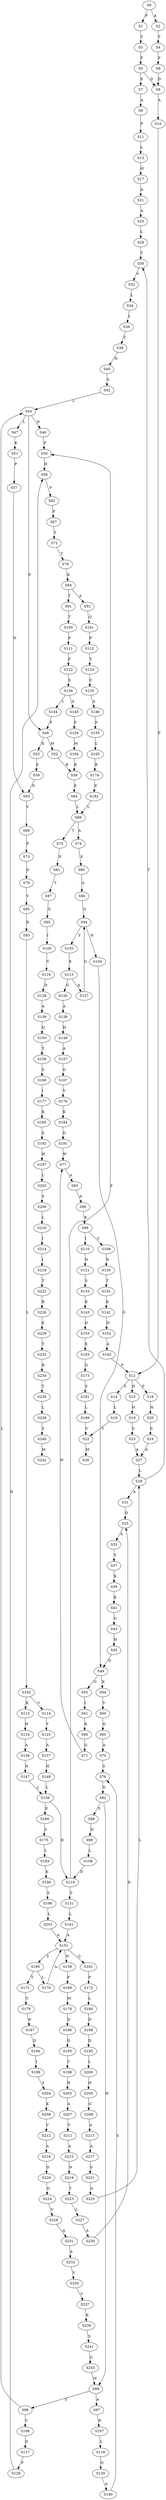 strict digraph  {
	S0 -> S1 [ label = P ];
	S0 -> S2 [ label = A ];
	S1 -> S3 [ label = T ];
	S2 -> S4 [ label = T ];
	S3 -> S5 [ label = F ];
	S4 -> S6 [ label = F ];
	S5 -> S7 [ label = E ];
	S5 -> S8 [ label = D ];
	S6 -> S8 [ label = D ];
	S7 -> S9 [ label = A ];
	S8 -> S10 [ label = A ];
	S9 -> S11 [ label = P ];
	S10 -> S12 [ label = P ];
	S11 -> S13 [ label = L ];
	S12 -> S14 [ label = S ];
	S12 -> S15 [ label = H ];
	S12 -> S16 [ label = F ];
	S13 -> S17 [ label = H ];
	S14 -> S18 [ label = L ];
	S15 -> S19 [ label = H ];
	S16 -> S20 [ label = H ];
	S17 -> S21 [ label = A ];
	S18 -> S22 [ label = V ];
	S19 -> S23 [ label = S ];
	S20 -> S24 [ label = S ];
	S21 -> S25 [ label = A ];
	S22 -> S26 [ label = M ];
	S23 -> S27 [ label = A ];
	S24 -> S27 [ label = A ];
	S25 -> S28 [ label = L ];
	S27 -> S29 [ label = L ];
	S28 -> S30 [ label = T ];
	S29 -> S31 [ label = A ];
	S29 -> S30 [ label = T ];
	S30 -> S32 [ label = V ];
	S31 -> S33 [ label = D ];
	S32 -> S34 [ label = L ];
	S33 -> S35 [ label = A ];
	S34 -> S36 [ label = L ];
	S35 -> S37 [ label = V ];
	S36 -> S38 [ label = C ];
	S37 -> S39 [ label = K ];
	S38 -> S40 [ label = H ];
	S39 -> S41 [ label = K ];
	S40 -> S42 [ label = S ];
	S41 -> S43 [ label = G ];
	S42 -> S44 [ label = L ];
	S43 -> S45 [ label = H ];
	S44 -> S46 [ label = D ];
	S44 -> S47 [ label = L ];
	S44 -> S48 [ label = F ];
	S45 -> S49 [ label = G ];
	S46 -> S50 [ label = F ];
	S47 -> S51 [ label = K ];
	S48 -> S52 [ label = M ];
	S48 -> S53 [ label = K ];
	S49 -> S54 [ label = K ];
	S49 -> S55 [ label = G ];
	S50 -> S56 [ label = H ];
	S51 -> S57 [ label = F ];
	S52 -> S58 [ label = R ];
	S53 -> S59 [ label = F ];
	S54 -> S60 [ label = V ];
	S55 -> S61 [ label = I ];
	S56 -> S62 [ label = P ];
	S57 -> S63 [ label = N ];
	S58 -> S64 [ label = E ];
	S59 -> S63 [ label = N ];
	S60 -> S65 [ label = Q ];
	S61 -> S66 [ label = K ];
	S62 -> S67 [ label = F ];
	S63 -> S68 [ label = V ];
	S64 -> S69 [ label = L ];
	S65 -> S70 [ label = A ];
	S66 -> S71 [ label = G ];
	S67 -> S72 [ label = Y ];
	S68 -> S73 [ label = P ];
	S69 -> S74 [ label = A ];
	S69 -> S75 [ label = T ];
	S70 -> S76 [ label = S ];
	S71 -> S77 [ label = W ];
	S72 -> S78 [ label = T ];
	S73 -> S79 [ label = D ];
	S74 -> S80 [ label = E ];
	S75 -> S81 [ label = E ];
	S76 -> S82 [ label = G ];
	S77 -> S83 [ label = A ];
	S78 -> S84 [ label = K ];
	S79 -> S85 [ label = V ];
	S80 -> S86 [ label = A ];
	S81 -> S87 [ label = T ];
	S82 -> S88 [ label = H ];
	S82 -> S89 [ label = S ];
	S83 -> S90 [ label = A ];
	S84 -> S91 [ label = T ];
	S84 -> S92 [ label = A ];
	S85 -> S93 [ label = R ];
	S86 -> S94 [ label = G ];
	S87 -> S95 [ label = G ];
	S88 -> S96 [ label = S ];
	S88 -> S97 [ label = A ];
	S89 -> S98 [ label = H ];
	S90 -> S99 [ label = K ];
	S91 -> S100 [ label = T ];
	S92 -> S101 [ label = Q ];
	S93 -> S102 [ label = L ];
	S94 -> S103 [ label = Y ];
	S94 -> S104 [ label = H ];
	S95 -> S105 [ label = I ];
	S96 -> S44 [ label = L ];
	S96 -> S106 [ label = V ];
	S97 -> S107 [ label = R ];
	S98 -> S108 [ label = L ];
	S99 -> S109 [ label = V ];
	S99 -> S110 [ label = I ];
	S100 -> S111 [ label = P ];
	S101 -> S112 [ label = P ];
	S102 -> S113 [ label = K ];
	S102 -> S114 [ label = V ];
	S103 -> S115 [ label = E ];
	S104 -> S49 [ label = G ];
	S105 -> S116 [ label = V ];
	S106 -> S117 [ label = D ];
	S107 -> S118 [ label = L ];
	S108 -> S119 [ label = D ];
	S109 -> S120 [ label = N ];
	S110 -> S121 [ label = N ];
	S111 -> S122 [ label = F ];
	S112 -> S123 [ label = Y ];
	S113 -> S124 [ label = H ];
	S114 -> S125 [ label = Y ];
	S115 -> S126 [ label = G ];
	S115 -> S127 [ label = A ];
	S116 -> S128 [ label = D ];
	S117 -> S129 [ label = F ];
	S118 -> S130 [ label = Q ];
	S119 -> S131 [ label = S ];
	S119 -> S50 [ label = F ];
	S120 -> S132 [ label = T ];
	S121 -> S133 [ label = S ];
	S122 -> S134 [ label = S ];
	S123 -> S135 [ label = C ];
	S124 -> S136 [ label = A ];
	S125 -> S137 [ label = A ];
	S126 -> S138 [ label = A ];
	S127 -> S94 [ label = G ];
	S128 -> S139 [ label = A ];
	S129 -> S56 [ label = H ];
	S130 -> S140 [ label = A ];
	S131 -> S141 [ label = L ];
	S132 -> S142 [ label = K ];
	S133 -> S143 [ label = K ];
	S134 -> S144 [ label = L ];
	S134 -> S145 [ label = A ];
	S135 -> S146 [ label = S ];
	S136 -> S147 [ label = H ];
	S137 -> S148 [ label = H ];
	S138 -> S149 [ label = H ];
	S139 -> S150 [ label = Q ];
	S140 -> S76 [ label = S ];
	S141 -> S151 [ label = A ];
	S142 -> S152 [ label = D ];
	S143 -> S153 [ label = D ];
	S144 -> S48 [ label = F ];
	S145 -> S154 [ label = F ];
	S146 -> S155 [ label = F ];
	S147 -> S156 [ label = L ];
	S148 -> S156 [ label = L ];
	S149 -> S157 [ label = A ];
	S150 -> S158 [ label = T ];
	S151 -> S159 [ label = N ];
	S151 -> S160 [ label = S ];
	S151 -> S161 [ label = G ];
	S152 -> S162 [ label = A ];
	S153 -> S163 [ label = E ];
	S154 -> S164 [ label = M ];
	S155 -> S165 [ label = L ];
	S156 -> S119 [ label = D ];
	S156 -> S166 [ label = E ];
	S157 -> S167 [ label = G ];
	S158 -> S168 [ label = S ];
	S159 -> S169 [ label = P ];
	S160 -> S170 [ label = L ];
	S160 -> S171 [ label = T ];
	S161 -> S172 [ label = P ];
	S162 -> S12 [ label = P ];
	S163 -> S173 [ label = G ];
	S164 -> S58 [ label = R ];
	S165 -> S174 [ label = R ];
	S166 -> S175 [ label = S ];
	S167 -> S176 [ label = V ];
	S168 -> S177 [ label = I ];
	S169 -> S178 [ label = M ];
	S170 -> S151 [ label = A ];
	S171 -> S179 [ label = V ];
	S172 -> S180 [ label = L ];
	S173 -> S181 [ label = S ];
	S174 -> S182 [ label = E ];
	S175 -> S183 [ label = L ];
	S176 -> S184 [ label = K ];
	S177 -> S185 [ label = K ];
	S178 -> S186 [ label = D ];
	S179 -> S187 [ label = N ];
	S180 -> S188 [ label = D ];
	S181 -> S189 [ label = L ];
	S182 -> S69 [ label = L ];
	S183 -> S190 [ label = K ];
	S184 -> S191 [ label = G ];
	S185 -> S192 [ label = S ];
	S186 -> S193 [ label = D ];
	S187 -> S194 [ label = D ];
	S188 -> S195 [ label = D ];
	S189 -> S22 [ label = V ];
	S190 -> S196 [ label = S ];
	S191 -> S77 [ label = W ];
	S192 -> S197 [ label = W ];
	S193 -> S198 [ label = V ];
	S194 -> S199 [ label = I ];
	S195 -> S200 [ label = L ];
	S196 -> S201 [ label = L ];
	S197 -> S202 [ label = L ];
	S198 -> S203 [ label = H ];
	S199 -> S204 [ label = S ];
	S200 -> S205 [ label = H ];
	S201 -> S151 [ label = A ];
	S202 -> S206 [ label = S ];
	S203 -> S207 [ label = A ];
	S204 -> S208 [ label = K ];
	S205 -> S209 [ label = G ];
	S206 -> S210 [ label = L ];
	S207 -> S211 [ label = V ];
	S208 -> S212 [ label = V ];
	S209 -> S213 [ label = A ];
	S210 -> S214 [ label = I ];
	S211 -> S215 [ label = A ];
	S212 -> S216 [ label = A ];
	S213 -> S217 [ label = A ];
	S214 -> S218 [ label = I ];
	S215 -> S219 [ label = N ];
	S216 -> S220 [ label = D ];
	S217 -> S221 [ label = S ];
	S218 -> S222 [ label = T ];
	S219 -> S223 [ label = T ];
	S220 -> S224 [ label = G ];
	S221 -> S225 [ label = A ];
	S222 -> S226 [ label = R ];
	S223 -> S227 [ label = L ];
	S224 -> S228 [ label = V ];
	S225 -> S29 [ label = L ];
	S226 -> S229 [ label = E ];
	S227 -> S230 [ label = A ];
	S228 -> S231 [ label = A ];
	S229 -> S232 [ label = T ];
	S230 -> S33 [ label = D ];
	S231 -> S233 [ label = A ];
	S232 -> S234 [ label = R ];
	S233 -> S235 [ label = V ];
	S234 -> S236 [ label = T ];
	S235 -> S237 [ label = V ];
	S236 -> S238 [ label = L ];
	S237 -> S239 [ label = K ];
	S238 -> S240 [ label = S ];
	S239 -> S241 [ label = S ];
	S240 -> S242 [ label = M ];
	S241 -> S243 [ label = G ];
	S243 -> S88 [ label = H ];
}
